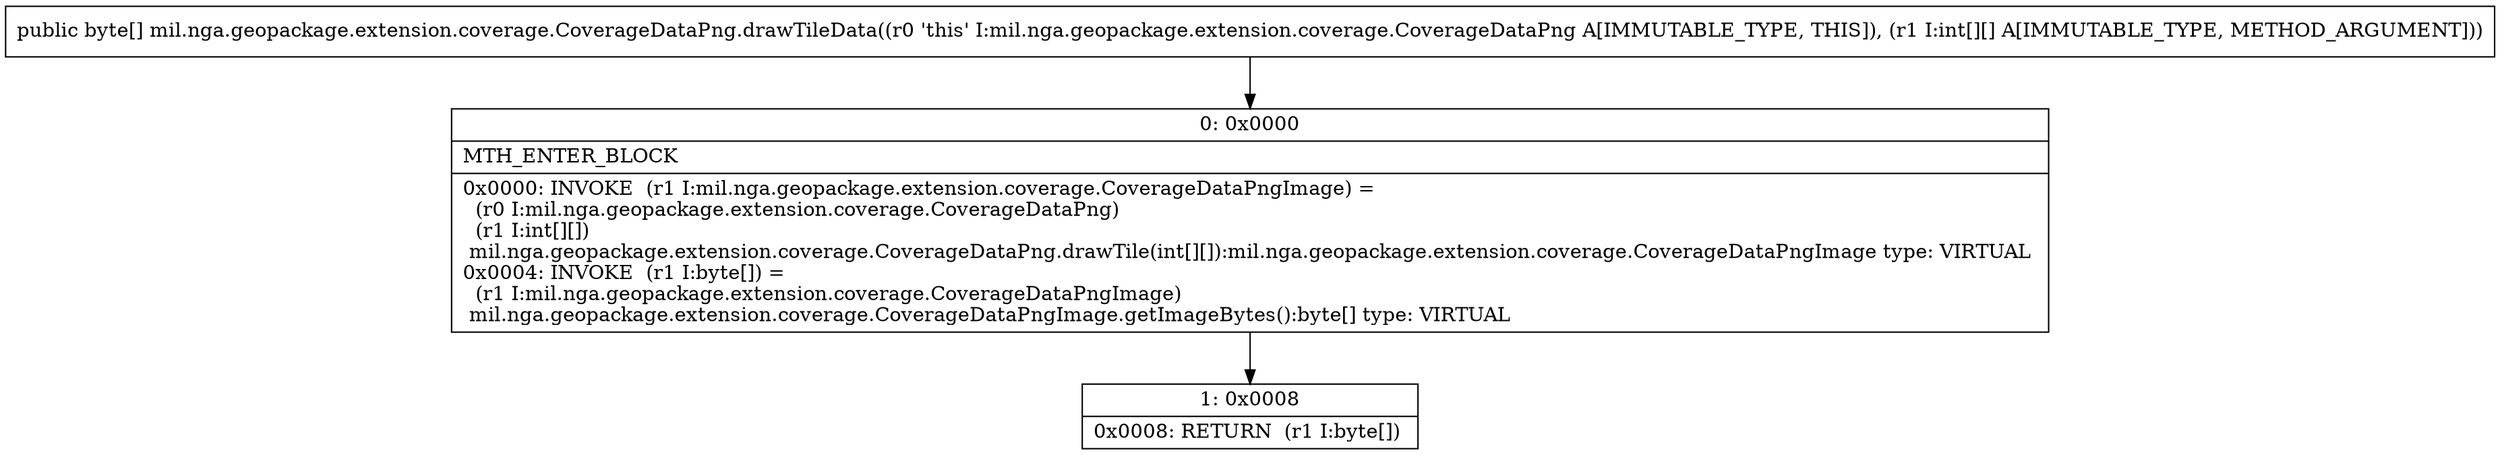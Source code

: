 digraph "CFG formil.nga.geopackage.extension.coverage.CoverageDataPng.drawTileData([[I)[B" {
Node_0 [shape=record,label="{0\:\ 0x0000|MTH_ENTER_BLOCK\l|0x0000: INVOKE  (r1 I:mil.nga.geopackage.extension.coverage.CoverageDataPngImage) = \l  (r0 I:mil.nga.geopackage.extension.coverage.CoverageDataPng)\l  (r1 I:int[][])\l mil.nga.geopackage.extension.coverage.CoverageDataPng.drawTile(int[][]):mil.nga.geopackage.extension.coverage.CoverageDataPngImage type: VIRTUAL \l0x0004: INVOKE  (r1 I:byte[]) = \l  (r1 I:mil.nga.geopackage.extension.coverage.CoverageDataPngImage)\l mil.nga.geopackage.extension.coverage.CoverageDataPngImage.getImageBytes():byte[] type: VIRTUAL \l}"];
Node_1 [shape=record,label="{1\:\ 0x0008|0x0008: RETURN  (r1 I:byte[]) \l}"];
MethodNode[shape=record,label="{public byte[] mil.nga.geopackage.extension.coverage.CoverageDataPng.drawTileData((r0 'this' I:mil.nga.geopackage.extension.coverage.CoverageDataPng A[IMMUTABLE_TYPE, THIS]), (r1 I:int[][] A[IMMUTABLE_TYPE, METHOD_ARGUMENT])) }"];
MethodNode -> Node_0;
Node_0 -> Node_1;
}

